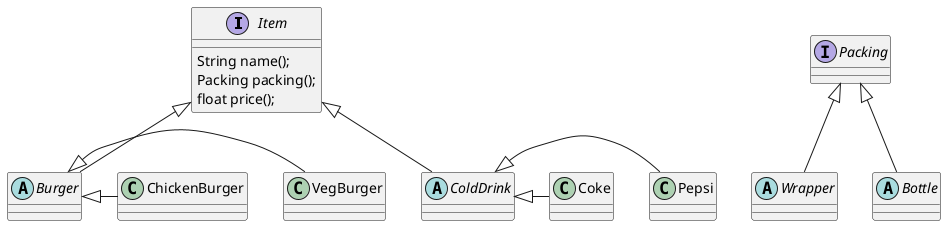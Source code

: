 @startuml


interface Item {
    String name();
    Packing packing();
    float price();
}
abstract class Burger
abstract class ColdDrink

interface Packing
abstract class Wrapper
abstract class Bottle

Item <|-- Burger
Item <|-- ColdDrink

Packing <|-- Wrapper
Packing <|-- Bottle

Burger <|- VegBurger
Burger <|- ChickenBurger

ColdDrink <|- Pepsi
ColdDrink <|- Coke



@enduml